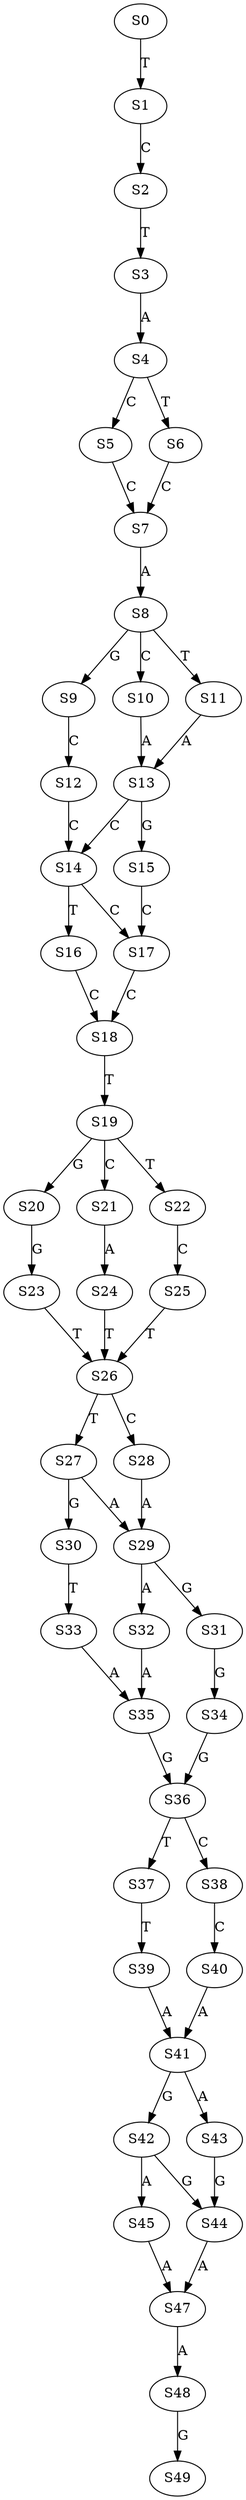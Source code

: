 strict digraph  {
	S0 -> S1 [ label = T ];
	S1 -> S2 [ label = C ];
	S2 -> S3 [ label = T ];
	S3 -> S4 [ label = A ];
	S4 -> S5 [ label = C ];
	S4 -> S6 [ label = T ];
	S5 -> S7 [ label = C ];
	S6 -> S7 [ label = C ];
	S7 -> S8 [ label = A ];
	S8 -> S9 [ label = G ];
	S8 -> S10 [ label = C ];
	S8 -> S11 [ label = T ];
	S9 -> S12 [ label = C ];
	S10 -> S13 [ label = A ];
	S11 -> S13 [ label = A ];
	S12 -> S14 [ label = C ];
	S13 -> S15 [ label = G ];
	S13 -> S14 [ label = C ];
	S14 -> S16 [ label = T ];
	S14 -> S17 [ label = C ];
	S15 -> S17 [ label = C ];
	S16 -> S18 [ label = C ];
	S17 -> S18 [ label = C ];
	S18 -> S19 [ label = T ];
	S19 -> S20 [ label = G ];
	S19 -> S21 [ label = C ];
	S19 -> S22 [ label = T ];
	S20 -> S23 [ label = G ];
	S21 -> S24 [ label = A ];
	S22 -> S25 [ label = C ];
	S23 -> S26 [ label = T ];
	S24 -> S26 [ label = T ];
	S25 -> S26 [ label = T ];
	S26 -> S27 [ label = T ];
	S26 -> S28 [ label = C ];
	S27 -> S29 [ label = A ];
	S27 -> S30 [ label = G ];
	S28 -> S29 [ label = A ];
	S29 -> S31 [ label = G ];
	S29 -> S32 [ label = A ];
	S30 -> S33 [ label = T ];
	S31 -> S34 [ label = G ];
	S32 -> S35 [ label = A ];
	S33 -> S35 [ label = A ];
	S34 -> S36 [ label = G ];
	S35 -> S36 [ label = G ];
	S36 -> S37 [ label = T ];
	S36 -> S38 [ label = C ];
	S37 -> S39 [ label = T ];
	S38 -> S40 [ label = C ];
	S39 -> S41 [ label = A ];
	S40 -> S41 [ label = A ];
	S41 -> S42 [ label = G ];
	S41 -> S43 [ label = A ];
	S42 -> S44 [ label = G ];
	S42 -> S45 [ label = A ];
	S43 -> S44 [ label = G ];
	S44 -> S47 [ label = A ];
	S45 -> S47 [ label = A ];
	S47 -> S48 [ label = A ];
	S48 -> S49 [ label = G ];
}
